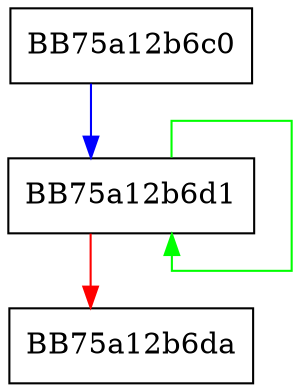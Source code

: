 digraph PushRegEx {
  node [shape="box"];
  graph [splines=ortho];
  BB75a12b6c0 -> BB75a12b6d1 [color="blue"];
  BB75a12b6d1 -> BB75a12b6d1 [color="green"];
  BB75a12b6d1 -> BB75a12b6da [color="red"];
}